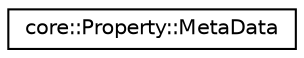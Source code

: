 digraph "Graphical Class Hierarchy"
{
 // LATEX_PDF_SIZE
  edge [fontname="Helvetica",fontsize="10",labelfontname="Helvetica",labelfontsize="10"];
  node [fontname="Helvetica",fontsize="10",shape=record];
  rankdir="LR";
  Node0 [label="core::Property::MetaData",height=0.2,width=0.4,color="black", fillcolor="white", style="filled",URL="$d1/da5/structcore_1_1Property_1_1MetaData.html",tooltip=" "];
}
